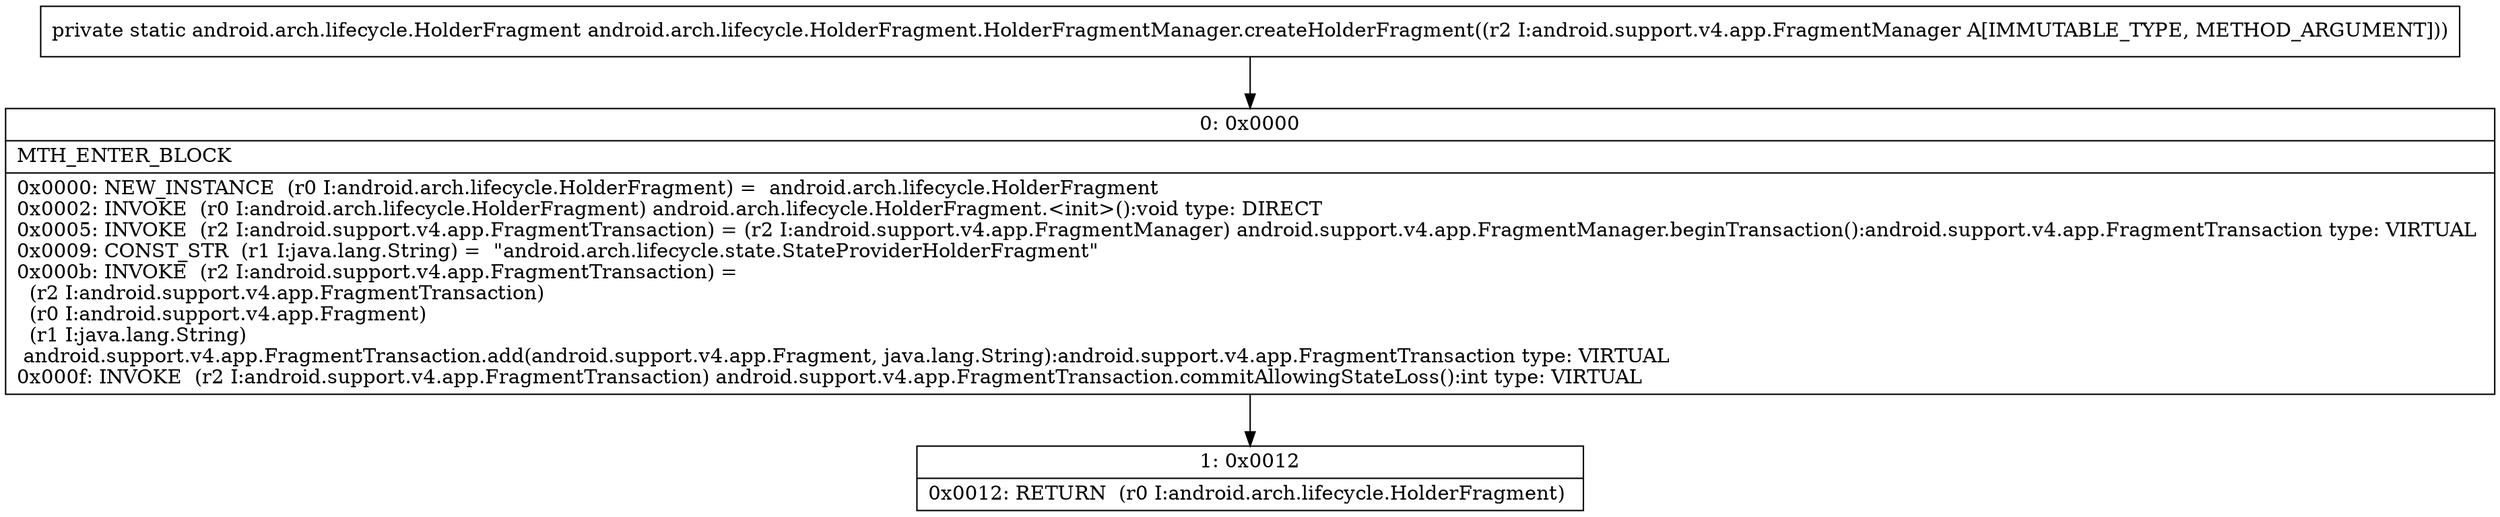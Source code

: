 digraph "CFG forandroid.arch.lifecycle.HolderFragment.HolderFragmentManager.createHolderFragment(Landroid\/support\/v4\/app\/FragmentManager;)Landroid\/arch\/lifecycle\/HolderFragment;" {
Node_0 [shape=record,label="{0\:\ 0x0000|MTH_ENTER_BLOCK\l|0x0000: NEW_INSTANCE  (r0 I:android.arch.lifecycle.HolderFragment) =  android.arch.lifecycle.HolderFragment \l0x0002: INVOKE  (r0 I:android.arch.lifecycle.HolderFragment) android.arch.lifecycle.HolderFragment.\<init\>():void type: DIRECT \l0x0005: INVOKE  (r2 I:android.support.v4.app.FragmentTransaction) = (r2 I:android.support.v4.app.FragmentManager) android.support.v4.app.FragmentManager.beginTransaction():android.support.v4.app.FragmentTransaction type: VIRTUAL \l0x0009: CONST_STR  (r1 I:java.lang.String) =  \"android.arch.lifecycle.state.StateProviderHolderFragment\" \l0x000b: INVOKE  (r2 I:android.support.v4.app.FragmentTransaction) = \l  (r2 I:android.support.v4.app.FragmentTransaction)\l  (r0 I:android.support.v4.app.Fragment)\l  (r1 I:java.lang.String)\l android.support.v4.app.FragmentTransaction.add(android.support.v4.app.Fragment, java.lang.String):android.support.v4.app.FragmentTransaction type: VIRTUAL \l0x000f: INVOKE  (r2 I:android.support.v4.app.FragmentTransaction) android.support.v4.app.FragmentTransaction.commitAllowingStateLoss():int type: VIRTUAL \l}"];
Node_1 [shape=record,label="{1\:\ 0x0012|0x0012: RETURN  (r0 I:android.arch.lifecycle.HolderFragment) \l}"];
MethodNode[shape=record,label="{private static android.arch.lifecycle.HolderFragment android.arch.lifecycle.HolderFragment.HolderFragmentManager.createHolderFragment((r2 I:android.support.v4.app.FragmentManager A[IMMUTABLE_TYPE, METHOD_ARGUMENT])) }"];
MethodNode -> Node_0;
Node_0 -> Node_1;
}

